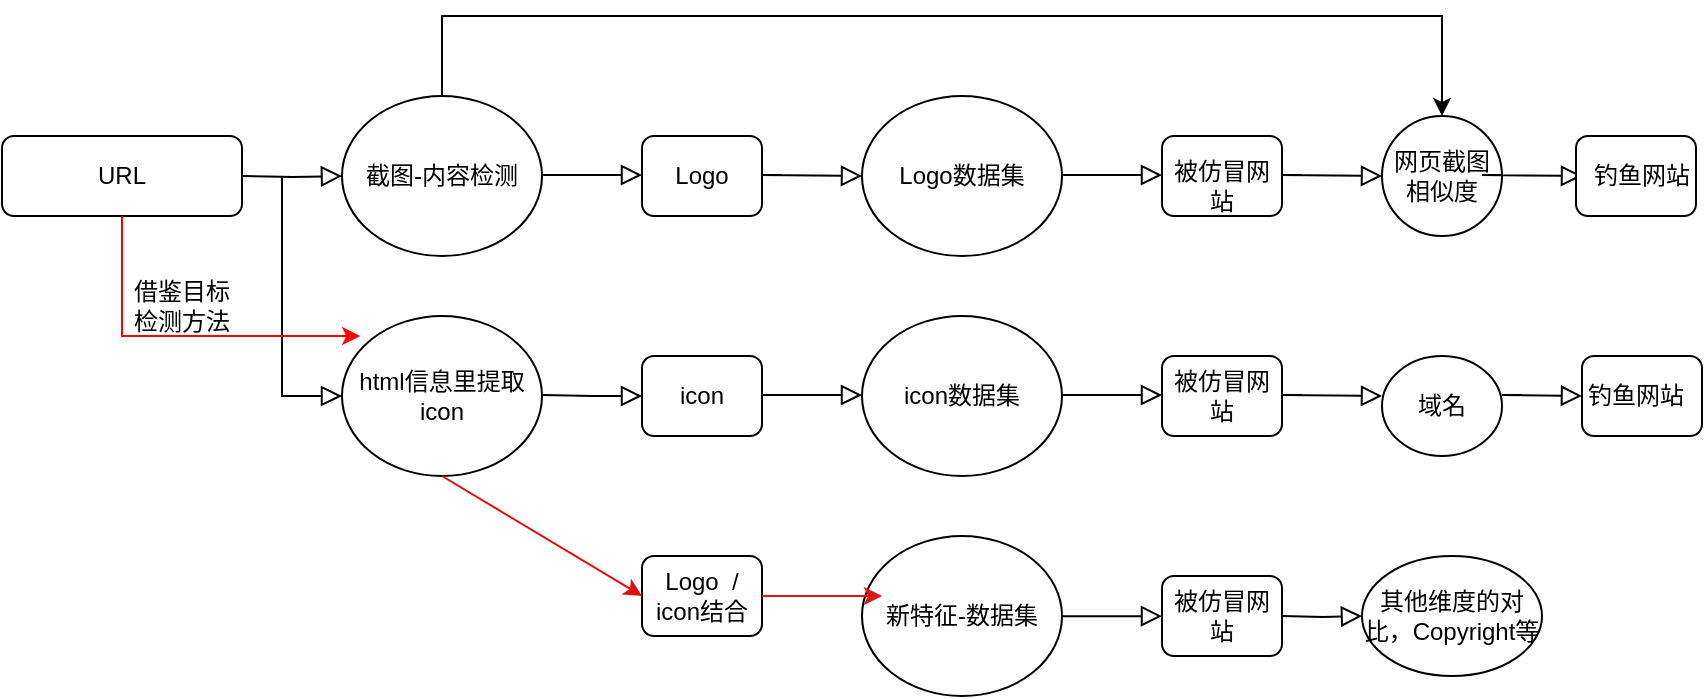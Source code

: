 <mxfile version="24.2.3" type="github">
  <diagram id="C5RBs43oDa-KdzZeNtuy" name="Page-1">
    <mxGraphModel dx="1396" dy="699" grid="1" gridSize="10" guides="1" tooltips="1" connect="1" arrows="1" fold="1" page="1" pageScale="1" pageWidth="827" pageHeight="1169" math="0" shadow="0">
      <root>
        <mxCell id="WIyWlLk6GJQsqaUBKTNV-0" />
        <mxCell id="WIyWlLk6GJQsqaUBKTNV-1" parent="WIyWlLk6GJQsqaUBKTNV-0" />
        <mxCell id="WIyWlLk6GJQsqaUBKTNV-3" value="URL" style="rounded=1;whiteSpace=wrap;html=1;fontSize=12;glass=0;strokeWidth=1;shadow=0;" parent="WIyWlLk6GJQsqaUBKTNV-1" vertex="1">
          <mxGeometry x="40" y="250" width="120" height="40" as="geometry" />
        </mxCell>
        <mxCell id="WIyWlLk6GJQsqaUBKTNV-11" value="Logo" style="rounded=1;whiteSpace=wrap;html=1;fontSize=12;glass=0;strokeWidth=1;shadow=0;" parent="WIyWlLk6GJQsqaUBKTNV-1" vertex="1">
          <mxGeometry x="360" y="250" width="60" height="40" as="geometry" />
        </mxCell>
        <mxCell id="wkn_drBWIbgHdI9WAyvS-0" value="截图-内容检测" style="ellipse;whiteSpace=wrap;html=1;" vertex="1" parent="WIyWlLk6GJQsqaUBKTNV-1">
          <mxGeometry x="210" y="230" width="100" height="80" as="geometry" />
        </mxCell>
        <mxCell id="wkn_drBWIbgHdI9WAyvS-1" value="" style="edgeStyle=orthogonalEdgeStyle;rounded=0;html=1;jettySize=auto;orthogonalLoop=1;fontSize=11;endArrow=block;endFill=0;endSize=8;strokeWidth=1;shadow=0;labelBackgroundColor=none;" edge="1" parent="WIyWlLk6GJQsqaUBKTNV-1" target="WIyWlLk6GJQsqaUBKTNV-11">
          <mxGeometry y="10" relative="1" as="geometry">
            <mxPoint as="offset" />
            <mxPoint x="330" y="269.5" as="sourcePoint" />
            <mxPoint x="330" y="390" as="targetPoint" />
            <Array as="points">
              <mxPoint x="310" y="270" />
              <mxPoint x="310" y="270" />
            </Array>
          </mxGeometry>
        </mxCell>
        <mxCell id="wkn_drBWIbgHdI9WAyvS-4" value="" style="edgeStyle=orthogonalEdgeStyle;rounded=0;html=1;jettySize=auto;orthogonalLoop=1;fontSize=11;endArrow=block;endFill=0;endSize=8;strokeWidth=1;shadow=0;labelBackgroundColor=none;exitX=0.5;exitY=1;exitDx=0;exitDy=0;entryX=0;entryY=0.5;entryDx=0;entryDy=0;" edge="1" parent="WIyWlLk6GJQsqaUBKTNV-1" target="wkn_drBWIbgHdI9WAyvS-0">
          <mxGeometry x="-0.227" relative="1" as="geometry">
            <mxPoint as="offset" />
            <mxPoint x="160" y="270" as="sourcePoint" />
            <mxPoint x="160" y="360" as="targetPoint" />
          </mxGeometry>
        </mxCell>
        <mxCell id="wkn_drBWIbgHdI9WAyvS-5" value="" style="edgeStyle=orthogonalEdgeStyle;rounded=0;html=1;jettySize=auto;orthogonalLoop=1;fontSize=11;endArrow=block;endFill=0;endSize=8;strokeWidth=1;shadow=0;labelBackgroundColor=none;" edge="1" parent="WIyWlLk6GJQsqaUBKTNV-1">
          <mxGeometry x="-0.227" relative="1" as="geometry">
            <mxPoint as="offset" />
            <mxPoint x="180" y="270" as="sourcePoint" />
            <mxPoint x="210" y="380" as="targetPoint" />
            <Array as="points">
              <mxPoint x="180" y="380" />
            </Array>
          </mxGeometry>
        </mxCell>
        <mxCell id="wkn_drBWIbgHdI9WAyvS-6" value="html信息里提取icon" style="ellipse;whiteSpace=wrap;html=1;" vertex="1" parent="WIyWlLk6GJQsqaUBKTNV-1">
          <mxGeometry x="210" y="340" width="100" height="80" as="geometry" />
        </mxCell>
        <mxCell id="wkn_drBWIbgHdI9WAyvS-7" value="icon" style="rounded=1;whiteSpace=wrap;html=1;fontSize=12;glass=0;strokeWidth=1;shadow=0;" vertex="1" parent="WIyWlLk6GJQsqaUBKTNV-1">
          <mxGeometry x="360" y="360" width="60" height="40" as="geometry" />
        </mxCell>
        <mxCell id="wkn_drBWIbgHdI9WAyvS-8" value="" style="edgeStyle=orthogonalEdgeStyle;rounded=0;html=1;jettySize=auto;orthogonalLoop=1;fontSize=11;endArrow=block;endFill=0;endSize=8;strokeWidth=1;shadow=0;labelBackgroundColor=none;" edge="1" parent="WIyWlLk6GJQsqaUBKTNV-1">
          <mxGeometry y="10" relative="1" as="geometry">
            <mxPoint as="offset" />
            <mxPoint x="310" y="379.5" as="sourcePoint" />
            <mxPoint x="360" y="380" as="targetPoint" />
          </mxGeometry>
        </mxCell>
        <mxCell id="wkn_drBWIbgHdI9WAyvS-9" value="" style="edgeStyle=orthogonalEdgeStyle;rounded=0;html=1;jettySize=auto;orthogonalLoop=1;fontSize=11;endArrow=block;endFill=0;endSize=8;strokeWidth=1;shadow=0;labelBackgroundColor=none;" edge="1" parent="WIyWlLk6GJQsqaUBKTNV-1">
          <mxGeometry y="10" relative="1" as="geometry">
            <mxPoint as="offset" />
            <mxPoint x="430" y="269.5" as="sourcePoint" />
            <mxPoint x="470" y="270" as="targetPoint" />
            <Array as="points">
              <mxPoint x="420" y="270" />
              <mxPoint x="420" y="270" />
            </Array>
          </mxGeometry>
        </mxCell>
        <mxCell id="wkn_drBWIbgHdI9WAyvS-10" value="" style="edgeStyle=orthogonalEdgeStyle;rounded=0;html=1;jettySize=auto;orthogonalLoop=1;fontSize=11;endArrow=block;endFill=0;endSize=8;strokeWidth=1;shadow=0;labelBackgroundColor=none;" edge="1" parent="WIyWlLk6GJQsqaUBKTNV-1">
          <mxGeometry y="10" relative="1" as="geometry">
            <mxPoint as="offset" />
            <mxPoint x="430" y="379.5" as="sourcePoint" />
            <mxPoint x="470" y="379.5" as="targetPoint" />
            <Array as="points">
              <mxPoint x="420" y="380" />
              <mxPoint x="420" y="380" />
            </Array>
          </mxGeometry>
        </mxCell>
        <mxCell id="wkn_drBWIbgHdI9WAyvS-11" value="Logo数据集" style="ellipse;whiteSpace=wrap;html=1;" vertex="1" parent="WIyWlLk6GJQsqaUBKTNV-1">
          <mxGeometry x="470" y="230" width="100" height="80" as="geometry" />
        </mxCell>
        <mxCell id="wkn_drBWIbgHdI9WAyvS-12" value="icon数据集" style="ellipse;whiteSpace=wrap;html=1;" vertex="1" parent="WIyWlLk6GJQsqaUBKTNV-1">
          <mxGeometry x="470" y="340" width="100" height="80" as="geometry" />
        </mxCell>
        <mxCell id="wkn_drBWIbgHdI9WAyvS-14" value="" style="endArrow=classic;html=1;rounded=0;exitX=0.5;exitY=1;exitDx=0;exitDy=0;entryX=0.091;entryY=0.125;entryDx=0;entryDy=0;entryPerimeter=0;strokeColor=#FF0000;" edge="1" parent="WIyWlLk6GJQsqaUBKTNV-1" source="WIyWlLk6GJQsqaUBKTNV-3" target="wkn_drBWIbgHdI9WAyvS-6">
          <mxGeometry width="50" height="50" relative="1" as="geometry">
            <mxPoint x="60" y="380" as="sourcePoint" />
            <mxPoint x="110" y="330" as="targetPoint" />
            <Array as="points">
              <mxPoint x="100" y="350" />
            </Array>
          </mxGeometry>
        </mxCell>
        <mxCell id="wkn_drBWIbgHdI9WAyvS-15" value="借鉴目标检测方法" style="text;html=1;align=center;verticalAlign=middle;whiteSpace=wrap;rounded=0;" vertex="1" parent="WIyWlLk6GJQsqaUBKTNV-1">
          <mxGeometry x="100" y="320" width="60" height="30" as="geometry" />
        </mxCell>
        <mxCell id="wkn_drBWIbgHdI9WAyvS-24" value="被仿冒网站" style="rounded=1;whiteSpace=wrap;html=1;fontSize=12;glass=0;strokeWidth=1;shadow=0;" vertex="1" parent="WIyWlLk6GJQsqaUBKTNV-1">
          <mxGeometry x="620" y="360" width="60" height="40" as="geometry" />
        </mxCell>
        <mxCell id="wkn_drBWIbgHdI9WAyvS-25" value="" style="edgeStyle=orthogonalEdgeStyle;rounded=0;html=1;jettySize=auto;orthogonalLoop=1;fontSize=11;endArrow=block;endFill=0;endSize=8;strokeWidth=1;shadow=0;labelBackgroundColor=none;" edge="1" parent="WIyWlLk6GJQsqaUBKTNV-1">
          <mxGeometry y="10" relative="1" as="geometry">
            <mxPoint as="offset" />
            <mxPoint x="580" y="269.5" as="sourcePoint" />
            <mxPoint x="620" y="269.5" as="targetPoint" />
            <Array as="points">
              <mxPoint x="570" y="270" />
              <mxPoint x="570" y="270" />
            </Array>
          </mxGeometry>
        </mxCell>
        <mxCell id="wkn_drBWIbgHdI9WAyvS-26" value="" style="edgeStyle=orthogonalEdgeStyle;rounded=0;html=1;jettySize=auto;orthogonalLoop=1;fontSize=11;endArrow=block;endFill=0;endSize=8;strokeWidth=1;shadow=0;labelBackgroundColor=none;" edge="1" parent="WIyWlLk6GJQsqaUBKTNV-1">
          <mxGeometry y="10" relative="1" as="geometry">
            <mxPoint as="offset" />
            <mxPoint x="580" y="379.5" as="sourcePoint" />
            <mxPoint x="620" y="379.5" as="targetPoint" />
            <Array as="points">
              <mxPoint x="570" y="380" />
              <mxPoint x="570" y="380" />
            </Array>
          </mxGeometry>
        </mxCell>
        <mxCell id="wkn_drBWIbgHdI9WAyvS-28" value="" style="rounded=1;whiteSpace=wrap;html=1;fontSize=12;glass=0;strokeWidth=1;shadow=0;" vertex="1" parent="WIyWlLk6GJQsqaUBKTNV-1">
          <mxGeometry x="620" y="250" width="60" height="40" as="geometry" />
        </mxCell>
        <mxCell id="wkn_drBWIbgHdI9WAyvS-29" value="被仿冒网站" style="text;html=1;align=center;verticalAlign=middle;whiteSpace=wrap;rounded=0;" vertex="1" parent="WIyWlLk6GJQsqaUBKTNV-1">
          <mxGeometry x="620" y="260" width="60" height="30" as="geometry" />
        </mxCell>
        <mxCell id="wkn_drBWIbgHdI9WAyvS-30" value="" style="edgeStyle=orthogonalEdgeStyle;rounded=0;html=1;jettySize=auto;orthogonalLoop=1;fontSize=11;endArrow=block;endFill=0;endSize=8;strokeWidth=1;shadow=0;labelBackgroundColor=none;" edge="1" parent="WIyWlLk6GJQsqaUBKTNV-1">
          <mxGeometry y="10" relative="1" as="geometry">
            <mxPoint as="offset" />
            <mxPoint x="690" y="269.5" as="sourcePoint" />
            <mxPoint x="730" y="270" as="targetPoint" />
            <Array as="points">
              <mxPoint x="680" y="270" />
              <mxPoint x="680" y="270" />
            </Array>
          </mxGeometry>
        </mxCell>
        <mxCell id="wkn_drBWIbgHdI9WAyvS-31" value="" style="edgeStyle=orthogonalEdgeStyle;rounded=0;html=1;jettySize=auto;orthogonalLoop=1;fontSize=11;endArrow=block;endFill=0;endSize=8;strokeWidth=1;shadow=0;labelBackgroundColor=none;" edge="1" parent="WIyWlLk6GJQsqaUBKTNV-1">
          <mxGeometry y="10" relative="1" as="geometry">
            <mxPoint as="offset" />
            <mxPoint x="690" y="379.5" as="sourcePoint" />
            <mxPoint x="730" y="380" as="targetPoint" />
            <Array as="points">
              <mxPoint x="680" y="380" />
              <mxPoint x="680" y="380" />
            </Array>
          </mxGeometry>
        </mxCell>
        <mxCell id="wkn_drBWIbgHdI9WAyvS-32" value="网页截图相似度" style="ellipse;whiteSpace=wrap;html=1;" vertex="1" parent="WIyWlLk6GJQsqaUBKTNV-1">
          <mxGeometry x="730" y="240" width="60" height="60" as="geometry" />
        </mxCell>
        <mxCell id="wkn_drBWIbgHdI9WAyvS-33" value="" style="endArrow=classic;html=1;rounded=0;entryX=0.5;entryY=0;entryDx=0;entryDy=0;" edge="1" parent="WIyWlLk6GJQsqaUBKTNV-1" target="wkn_drBWIbgHdI9WAyvS-32">
          <mxGeometry width="50" height="50" relative="1" as="geometry">
            <mxPoint x="260" y="230" as="sourcePoint" />
            <mxPoint x="780" y="230" as="targetPoint" />
            <Array as="points">
              <mxPoint x="260" y="210" />
              <mxPoint x="260" y="190" />
              <mxPoint x="390" y="190" />
              <mxPoint x="510" y="190" />
              <mxPoint x="760" y="190" />
              <mxPoint x="760" y="210" />
            </Array>
          </mxGeometry>
        </mxCell>
        <mxCell id="wkn_drBWIbgHdI9WAyvS-35" value="域名" style="ellipse;whiteSpace=wrap;html=1;" vertex="1" parent="WIyWlLk6GJQsqaUBKTNV-1">
          <mxGeometry x="730" y="360" width="60" height="50" as="geometry" />
        </mxCell>
        <mxCell id="wkn_drBWIbgHdI9WAyvS-37" value="" style="edgeStyle=orthogonalEdgeStyle;rounded=0;html=1;jettySize=auto;orthogonalLoop=1;fontSize=11;endArrow=block;endFill=0;endSize=8;strokeWidth=1;shadow=0;labelBackgroundColor=none;" edge="1" parent="WIyWlLk6GJQsqaUBKTNV-1">
          <mxGeometry y="10" relative="1" as="geometry">
            <mxPoint as="offset" />
            <mxPoint x="790" y="269.5" as="sourcePoint" />
            <mxPoint x="830" y="270" as="targetPoint" />
            <Array as="points">
              <mxPoint x="780" y="270" />
              <mxPoint x="780" y="270" />
            </Array>
          </mxGeometry>
        </mxCell>
        <mxCell id="wkn_drBWIbgHdI9WAyvS-39" value="" style="rounded=1;whiteSpace=wrap;html=1;fontSize=12;glass=0;strokeWidth=1;shadow=0;" vertex="1" parent="WIyWlLk6GJQsqaUBKTNV-1">
          <mxGeometry x="827" y="250" width="60" height="40" as="geometry" />
        </mxCell>
        <mxCell id="wkn_drBWIbgHdI9WAyvS-40" value="钓鱼网站" style="text;html=1;align=center;verticalAlign=middle;whiteSpace=wrap;rounded=0;" vertex="1" parent="WIyWlLk6GJQsqaUBKTNV-1">
          <mxGeometry x="830" y="255" width="60" height="30" as="geometry" />
        </mxCell>
        <mxCell id="wkn_drBWIbgHdI9WAyvS-43" value="" style="edgeStyle=orthogonalEdgeStyle;rounded=0;html=1;jettySize=auto;orthogonalLoop=1;fontSize=11;endArrow=block;endFill=0;endSize=8;strokeWidth=1;shadow=0;labelBackgroundColor=none;" edge="1" parent="WIyWlLk6GJQsqaUBKTNV-1">
          <mxGeometry y="10" relative="1" as="geometry">
            <mxPoint as="offset" />
            <mxPoint x="800" y="379.5" as="sourcePoint" />
            <mxPoint x="830" y="380" as="targetPoint" />
            <Array as="points">
              <mxPoint x="790" y="380" />
              <mxPoint x="790" y="380" />
            </Array>
          </mxGeometry>
        </mxCell>
        <mxCell id="wkn_drBWIbgHdI9WAyvS-45" value="" style="rounded=1;whiteSpace=wrap;html=1;" vertex="1" parent="WIyWlLk6GJQsqaUBKTNV-1">
          <mxGeometry x="830" y="360" width="60" height="40" as="geometry" />
        </mxCell>
        <mxCell id="wkn_drBWIbgHdI9WAyvS-46" value="钓鱼网站" style="text;html=1;align=center;verticalAlign=middle;whiteSpace=wrap;rounded=0;" vertex="1" parent="WIyWlLk6GJQsqaUBKTNV-1">
          <mxGeometry x="827" y="365" width="60" height="30" as="geometry" />
        </mxCell>
        <mxCell id="wkn_drBWIbgHdI9WAyvS-50" value="Logo&amp;nbsp; / icon结合" style="rounded=1;whiteSpace=wrap;html=1;" vertex="1" parent="WIyWlLk6GJQsqaUBKTNV-1">
          <mxGeometry x="360" y="460" width="60" height="40" as="geometry" />
        </mxCell>
        <mxCell id="wkn_drBWIbgHdI9WAyvS-51" value="" style="endArrow=classic;html=1;rounded=0;entryX=0;entryY=0.5;entryDx=0;entryDy=0;exitX=0.5;exitY=1;exitDx=0;exitDy=0;strokeColor=#e40c0c;" edge="1" parent="WIyWlLk6GJQsqaUBKTNV-1" source="wkn_drBWIbgHdI9WAyvS-6" target="wkn_drBWIbgHdI9WAyvS-50">
          <mxGeometry width="50" height="50" relative="1" as="geometry">
            <mxPoint x="500" y="460" as="sourcePoint" />
            <mxPoint x="230" y="610" as="targetPoint" />
          </mxGeometry>
        </mxCell>
        <mxCell id="wkn_drBWIbgHdI9WAyvS-52" value="新特征-数据集" style="ellipse;whiteSpace=wrap;html=1;" vertex="1" parent="WIyWlLk6GJQsqaUBKTNV-1">
          <mxGeometry x="470" y="450" width="100" height="80" as="geometry" />
        </mxCell>
        <mxCell id="wkn_drBWIbgHdI9WAyvS-53" value="" style="endArrow=classic;html=1;rounded=0;strokeColor=#e11414;" edge="1" parent="WIyWlLk6GJQsqaUBKTNV-1">
          <mxGeometry width="50" height="50" relative="1" as="geometry">
            <mxPoint x="420" y="480" as="sourcePoint" />
            <mxPoint x="480" y="480" as="targetPoint" />
          </mxGeometry>
        </mxCell>
        <mxCell id="wkn_drBWIbgHdI9WAyvS-54" value="被仿冒网站" style="rounded=1;whiteSpace=wrap;html=1;fontSize=12;glass=0;strokeWidth=1;shadow=0;" vertex="1" parent="WIyWlLk6GJQsqaUBKTNV-1">
          <mxGeometry x="620" y="470" width="60" height="40" as="geometry" />
        </mxCell>
        <mxCell id="wkn_drBWIbgHdI9WAyvS-56" value="" style="edgeStyle=orthogonalEdgeStyle;rounded=0;html=1;jettySize=auto;orthogonalLoop=1;fontSize=11;endArrow=block;endFill=0;endSize=8;strokeWidth=1;shadow=0;labelBackgroundColor=none;" edge="1" parent="WIyWlLk6GJQsqaUBKTNV-1">
          <mxGeometry y="10" relative="1" as="geometry">
            <mxPoint as="offset" />
            <mxPoint x="580" y="490.07" as="sourcePoint" />
            <mxPoint x="620" y="490.07" as="targetPoint" />
            <Array as="points">
              <mxPoint x="570" y="490.57" />
              <mxPoint x="570" y="490.57" />
            </Array>
          </mxGeometry>
        </mxCell>
        <mxCell id="wkn_drBWIbgHdI9WAyvS-59" value="其他维度的对比，Copyright等" style="ellipse;whiteSpace=wrap;html=1;" vertex="1" parent="WIyWlLk6GJQsqaUBKTNV-1">
          <mxGeometry x="720" y="460" width="90" height="60" as="geometry" />
        </mxCell>
        <mxCell id="wkn_drBWIbgHdI9WAyvS-60" value="" style="edgeStyle=orthogonalEdgeStyle;rounded=0;html=1;jettySize=auto;orthogonalLoop=1;fontSize=11;endArrow=block;endFill=0;endSize=8;strokeWidth=1;shadow=0;labelBackgroundColor=none;" edge="1" parent="WIyWlLk6GJQsqaUBKTNV-1">
          <mxGeometry y="10" relative="1" as="geometry">
            <mxPoint as="offset" />
            <mxPoint x="680" y="490" as="sourcePoint" />
            <mxPoint x="720" y="490" as="targetPoint" />
            <Array as="points" />
          </mxGeometry>
        </mxCell>
      </root>
    </mxGraphModel>
  </diagram>
</mxfile>
